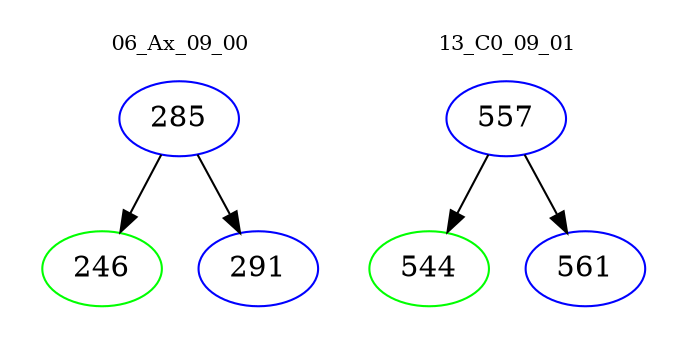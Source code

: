 digraph{
subgraph cluster_0 {
color = white
label = "06_Ax_09_00";
fontsize=10;
T0_285 [label="285", color="blue"]
T0_285 -> T0_246 [color="black"]
T0_246 [label="246", color="green"]
T0_285 -> T0_291 [color="black"]
T0_291 [label="291", color="blue"]
}
subgraph cluster_1 {
color = white
label = "13_C0_09_01";
fontsize=10;
T1_557 [label="557", color="blue"]
T1_557 -> T1_544 [color="black"]
T1_544 [label="544", color="green"]
T1_557 -> T1_561 [color="black"]
T1_561 [label="561", color="blue"]
}
}
